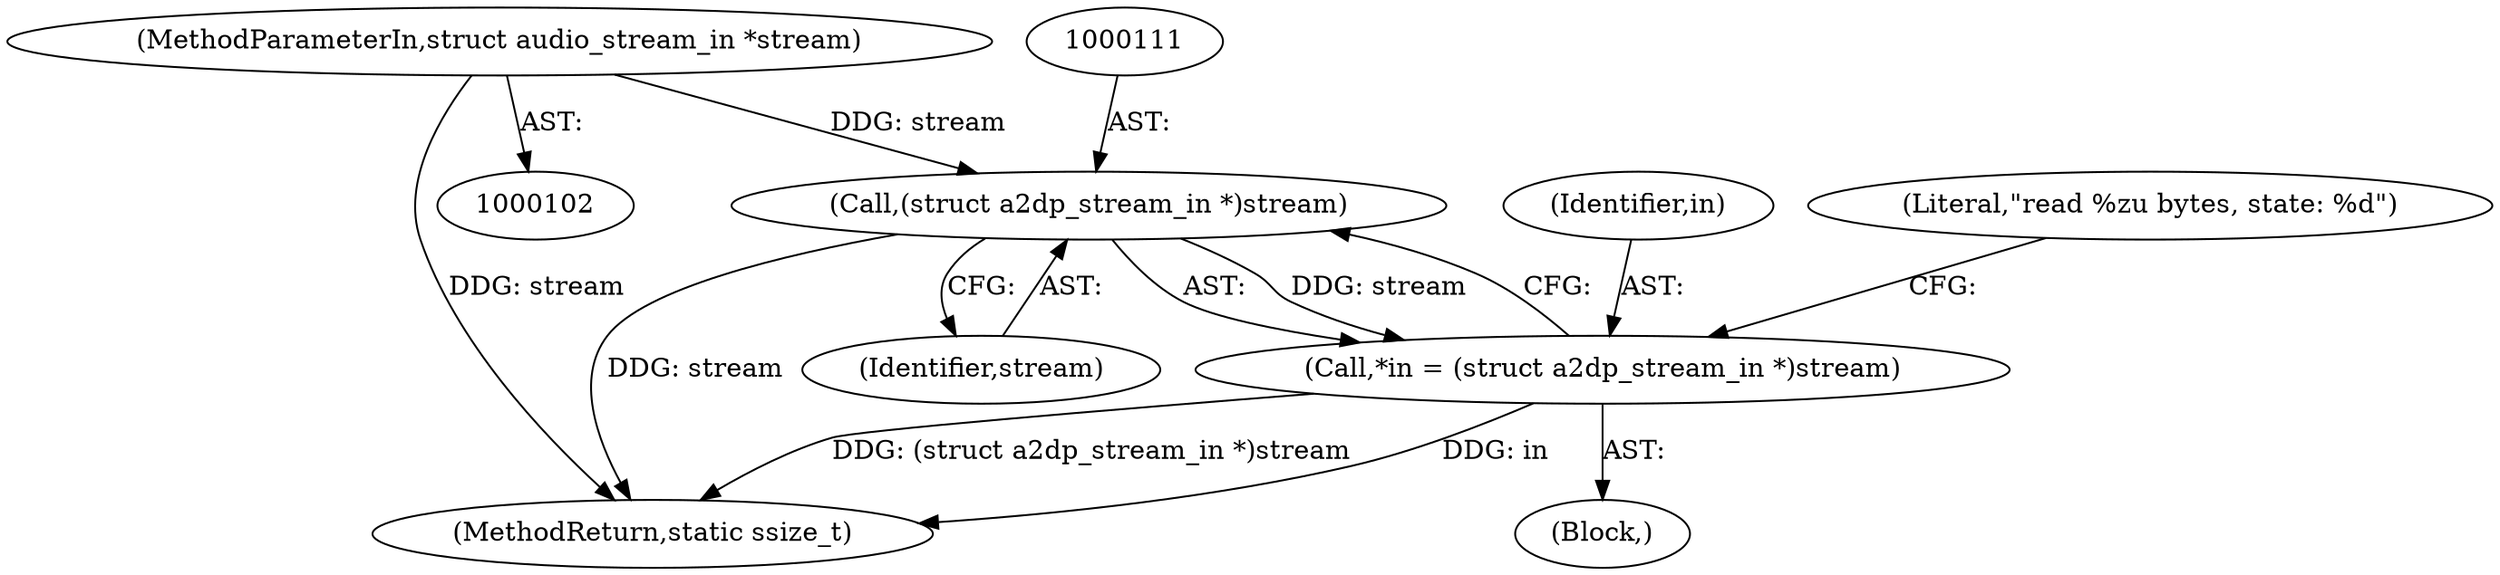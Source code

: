 digraph "0_Android_472271b153c5dc53c28beac55480a8d8434b2d5c_3@pointer" {
"1000103" [label="(MethodParameterIn,struct audio_stream_in *stream)"];
"1000110" [label="(Call,(struct a2dp_stream_in *)stream)"];
"1000108" [label="(Call,*in = (struct a2dp_stream_in *)stream)"];
"1000109" [label="(Identifier,in)"];
"1000115" [label="(Literal,\"read %zu bytes, state: %d\")"];
"1000103" [label="(MethodParameterIn,struct audio_stream_in *stream)"];
"1000273" [label="(MethodReturn,static ssize_t)"];
"1000112" [label="(Identifier,stream)"];
"1000110" [label="(Call,(struct a2dp_stream_in *)stream)"];
"1000106" [label="(Block,)"];
"1000108" [label="(Call,*in = (struct a2dp_stream_in *)stream)"];
"1000103" -> "1000102"  [label="AST: "];
"1000103" -> "1000273"  [label="DDG: stream"];
"1000103" -> "1000110"  [label="DDG: stream"];
"1000110" -> "1000108"  [label="AST: "];
"1000110" -> "1000112"  [label="CFG: "];
"1000111" -> "1000110"  [label="AST: "];
"1000112" -> "1000110"  [label="AST: "];
"1000108" -> "1000110"  [label="CFG: "];
"1000110" -> "1000273"  [label="DDG: stream"];
"1000110" -> "1000108"  [label="DDG: stream"];
"1000108" -> "1000106"  [label="AST: "];
"1000109" -> "1000108"  [label="AST: "];
"1000115" -> "1000108"  [label="CFG: "];
"1000108" -> "1000273"  [label="DDG: (struct a2dp_stream_in *)stream"];
"1000108" -> "1000273"  [label="DDG: in"];
}

